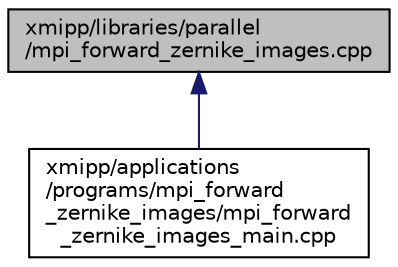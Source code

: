 digraph "xmipp/libraries/parallel/mpi_forward_zernike_images.cpp"
{
  edge [fontname="Helvetica",fontsize="10",labelfontname="Helvetica",labelfontsize="10"];
  node [fontname="Helvetica",fontsize="10",shape=record];
  Node105 [label="xmipp/libraries/parallel\l/mpi_forward_zernike_images.cpp",height=0.2,width=0.4,color="black", fillcolor="grey75", style="filled", fontcolor="black"];
  Node105 -> Node106 [dir="back",color="midnightblue",fontsize="10",style="solid",fontname="Helvetica"];
  Node106 [label="xmipp/applications\l/programs/mpi_forward\l_zernike_images/mpi_forward\l_zernike_images_main.cpp",height=0.2,width=0.4,color="black", fillcolor="white", style="filled",URL="$mpi__forward__zernike__images__main_8cpp.html"];
}
